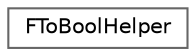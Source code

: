 digraph "Graphical Class Hierarchy"
{
 // INTERACTIVE_SVG=YES
 // LATEX_PDF_SIZE
  bgcolor="transparent";
  edge [fontname=Helvetica,fontsize=10,labelfontname=Helvetica,labelfontsize=10];
  node [fontname=Helvetica,fontsize=10,shape=box,height=0.2,width=0.4];
  rankdir="LR";
  Node0 [id="Node000000",label="FToBoolHelper",height=0.2,width=0.4,color="grey40", fillcolor="white", style="filled",URL="$db/df5/structFToBoolHelper.html",tooltip="Helper class used to convert CString into a boolean value."];
}
